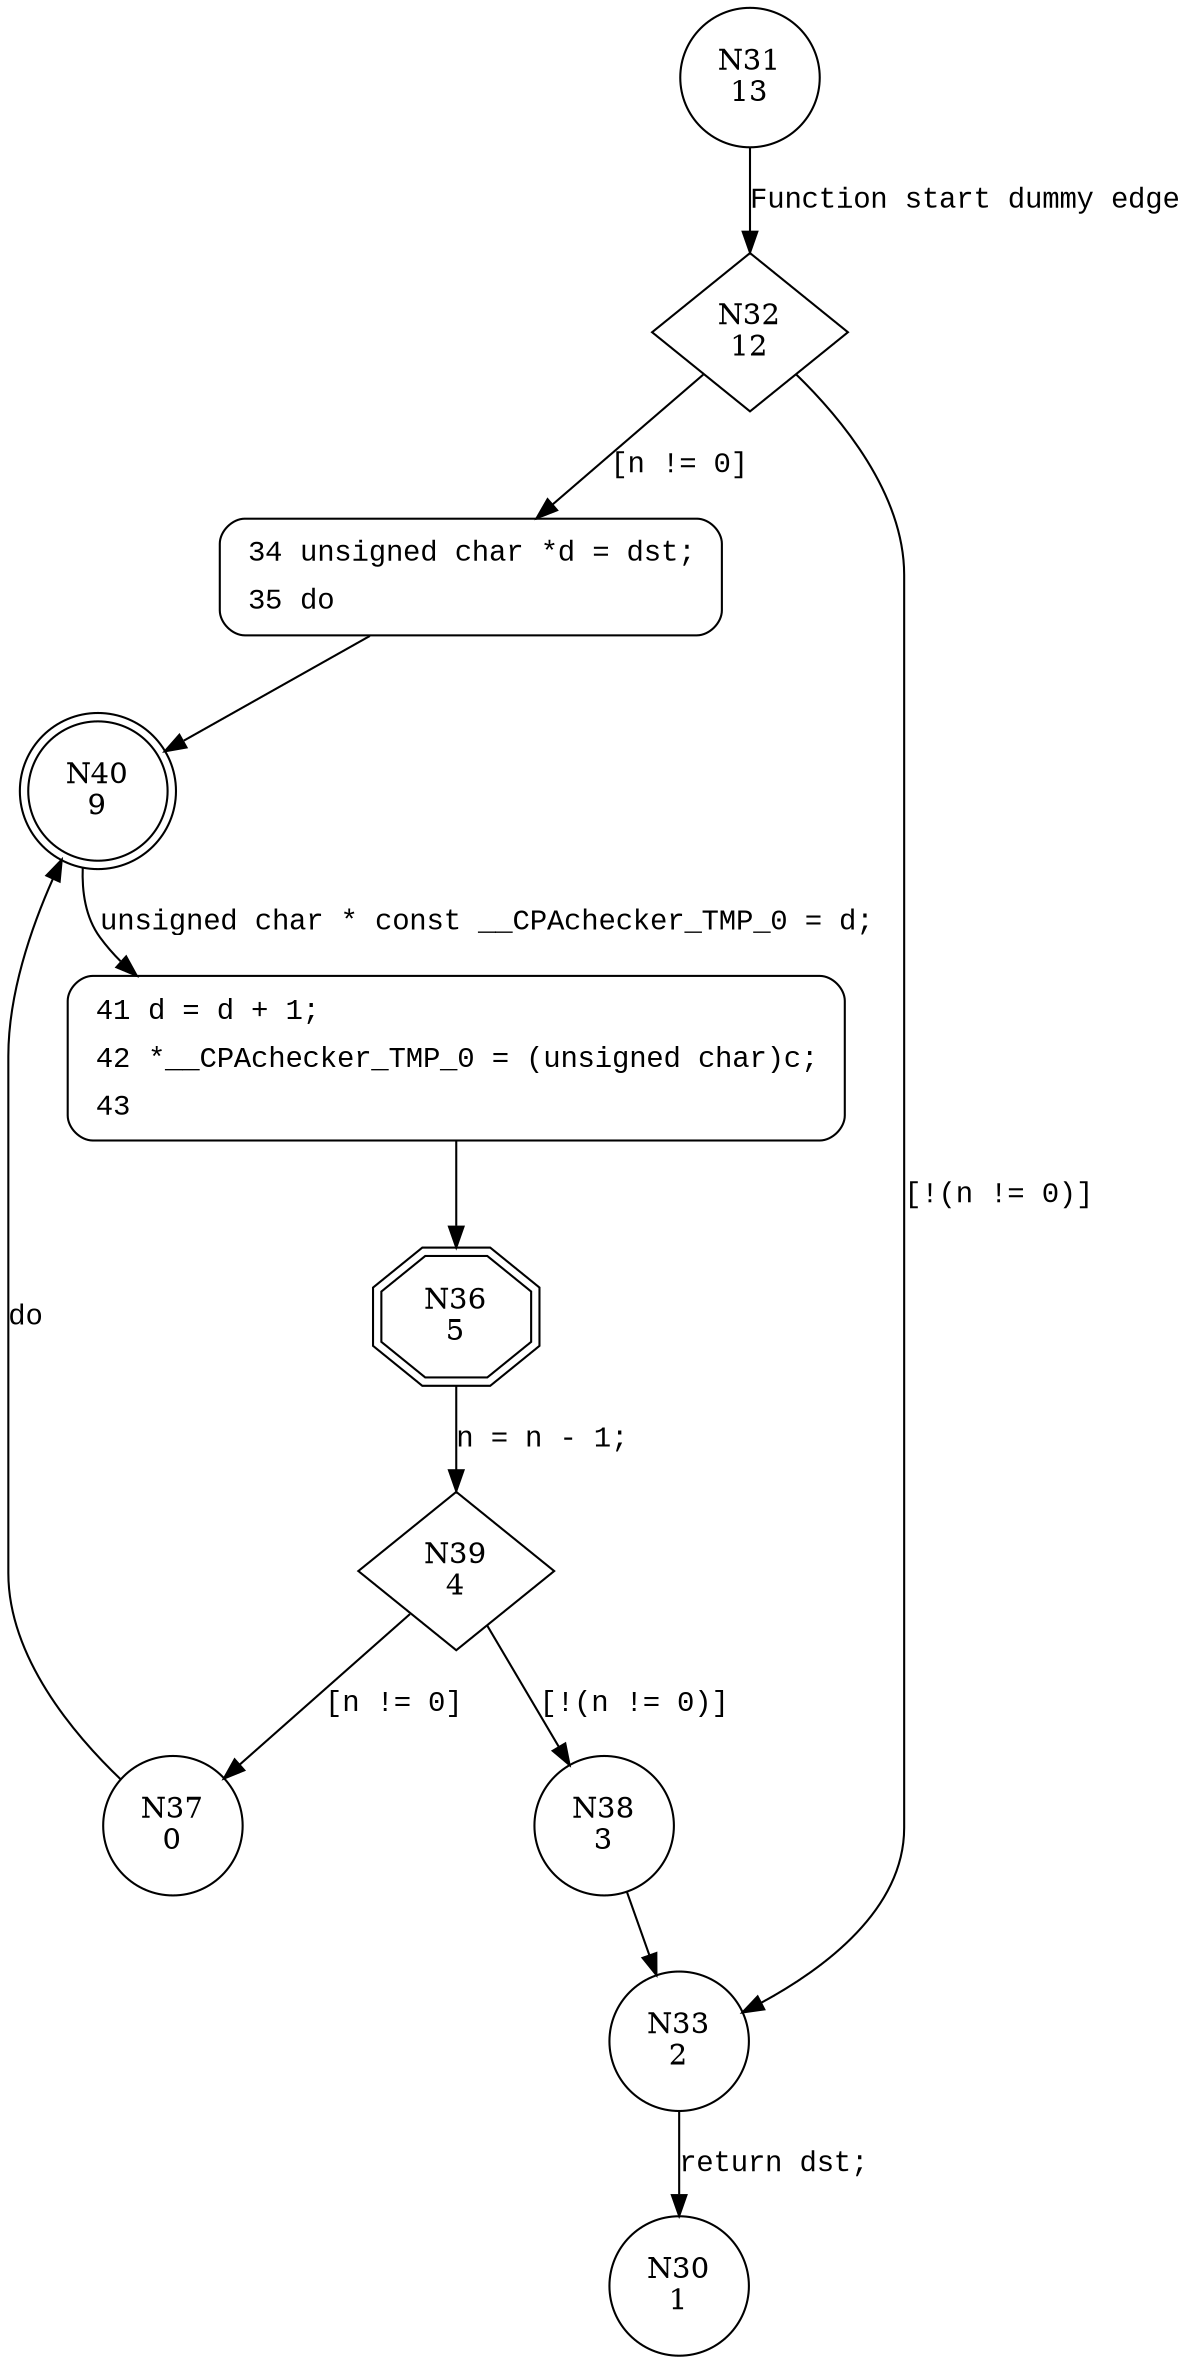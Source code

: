 digraph cmemset {
31 [shape="circle" label="N31\n13"]
32 [shape="diamond" label="N32\n12"]
34 [shape="circle" label="N34\n11"]
33 [shape="circle" label="N33\n2"]
30 [shape="circle" label="N30\n1"]
40 [shape="doublecircle" label="N40\n9"]
41 [shape="circle" label="N41\n8"]
36 [shape="doubleoctagon" label="N36\n5"]
39 [shape="diamond" label="N39\n4"]
37 [shape="circle" label="N37\n0"]
38 [shape="circle" label="N38\n3"]
34 [style="filled,bold" penwidth="1" fillcolor="white" fontname="Courier New" shape="Mrecord" label=<<table border="0" cellborder="0" cellpadding="3" bgcolor="white"><tr><td align="right">34</td><td align="left">unsigned char *d = dst;</td></tr><tr><td align="right">35</td><td align="left">do</td></tr></table>>]
34 -> 40[label=""]
41 [style="filled,bold" penwidth="1" fillcolor="white" fontname="Courier New" shape="Mrecord" label=<<table border="0" cellborder="0" cellpadding="3" bgcolor="white"><tr><td align="right">41</td><td align="left">d = d + 1;</td></tr><tr><td align="right">42</td><td align="left">*__CPAchecker_TMP_0 = (unsigned char)c;</td></tr><tr><td align="right">43</td><td align="left"></td></tr></table>>]
41 -> 36[label=""]
31 -> 32 [label="Function start dummy edge" fontname="Courier New"]
32 -> 34 [label="[n != 0]" fontname="Courier New"]
32 -> 33 [label="[!(n != 0)]" fontname="Courier New"]
33 -> 30 [label="return dst;" fontname="Courier New"]
40 -> 41 [label="unsigned char * const __CPAchecker_TMP_0 = d;" fontname="Courier New"]
36 -> 39 [label="n = n - 1;" fontname="Courier New"]
39 -> 37 [label="[n != 0]" fontname="Courier New"]
39 -> 38 [label="[!(n != 0)]" fontname="Courier New"]
37 -> 40 [label="do" fontname="Courier New"]
38 -> 33 [label="" fontname="Courier New"]
}